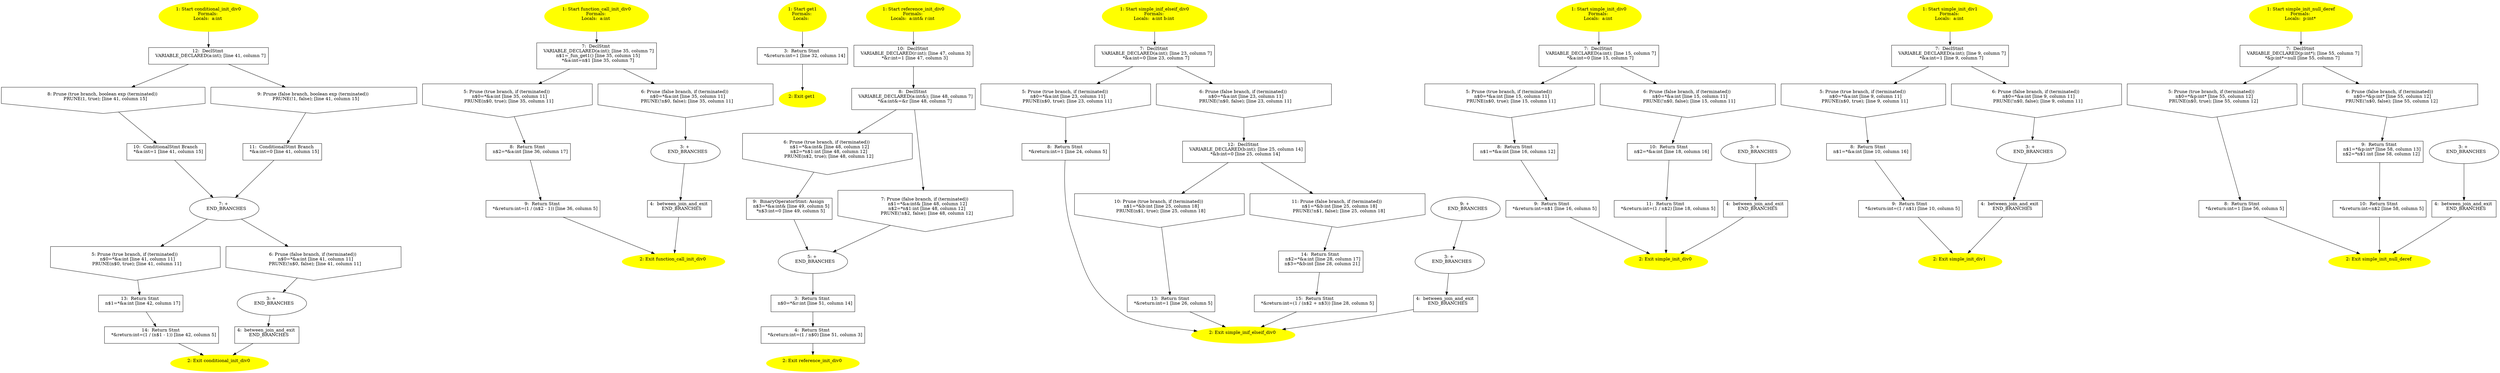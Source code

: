 /* @generated */
digraph cfg {
"conditional_init_div0#15409862859.1a402395676f14ca_1" [label="1: Start conditional_init_div0\nFormals: \nLocals:  a:int \n  " color=yellow style=filled]
	

	 "conditional_init_div0#15409862859.1a402395676f14ca_1" -> "conditional_init_div0#15409862859.1a402395676f14ca_12" ;
"conditional_init_div0#15409862859.1a402395676f14ca_2" [label="2: Exit conditional_init_div0 \n  " color=yellow style=filled]
	

"conditional_init_div0#15409862859.1a402395676f14ca_3" [label="3: + \n   END_BRANCHES\n " ]
	

	 "conditional_init_div0#15409862859.1a402395676f14ca_3" -> "conditional_init_div0#15409862859.1a402395676f14ca_4" ;
"conditional_init_div0#15409862859.1a402395676f14ca_4" [label="4:  between_join_and_exit \n   END_BRANCHES\n " shape="box"]
	

	 "conditional_init_div0#15409862859.1a402395676f14ca_4" -> "conditional_init_div0#15409862859.1a402395676f14ca_2" ;
"conditional_init_div0#15409862859.1a402395676f14ca_5" [label="5: Prune (true branch, if (terminated)) \n   n$0=*&a:int [line 41, column 11]\n  PRUNE(n$0, true); [line 41, column 11]\n " shape="invhouse"]
	

	 "conditional_init_div0#15409862859.1a402395676f14ca_5" -> "conditional_init_div0#15409862859.1a402395676f14ca_13" ;
"conditional_init_div0#15409862859.1a402395676f14ca_6" [label="6: Prune (false branch, if (terminated)) \n   n$0=*&a:int [line 41, column 11]\n  PRUNE(!n$0, false); [line 41, column 11]\n " shape="invhouse"]
	

	 "conditional_init_div0#15409862859.1a402395676f14ca_6" -> "conditional_init_div0#15409862859.1a402395676f14ca_3" ;
"conditional_init_div0#15409862859.1a402395676f14ca_7" [label="7: + \n   END_BRANCHES\n " ]
	

	 "conditional_init_div0#15409862859.1a402395676f14ca_7" -> "conditional_init_div0#15409862859.1a402395676f14ca_5" ;
	 "conditional_init_div0#15409862859.1a402395676f14ca_7" -> "conditional_init_div0#15409862859.1a402395676f14ca_6" ;
"conditional_init_div0#15409862859.1a402395676f14ca_8" [label="8: Prune (true branch, boolean exp (terminated)) \n   PRUNE(1, true); [line 41, column 15]\n " shape="invhouse"]
	

	 "conditional_init_div0#15409862859.1a402395676f14ca_8" -> "conditional_init_div0#15409862859.1a402395676f14ca_10" ;
"conditional_init_div0#15409862859.1a402395676f14ca_9" [label="9: Prune (false branch, boolean exp (terminated)) \n   PRUNE(!1, false); [line 41, column 15]\n " shape="invhouse"]
	

	 "conditional_init_div0#15409862859.1a402395676f14ca_9" -> "conditional_init_div0#15409862859.1a402395676f14ca_11" ;
"conditional_init_div0#15409862859.1a402395676f14ca_10" [label="10:  ConditionalStmt Branch \n   *&a:int=1 [line 41, column 15]\n " shape="box"]
	

	 "conditional_init_div0#15409862859.1a402395676f14ca_10" -> "conditional_init_div0#15409862859.1a402395676f14ca_7" ;
"conditional_init_div0#15409862859.1a402395676f14ca_11" [label="11:  ConditionalStmt Branch \n   *&a:int=0 [line 41, column 15]\n " shape="box"]
	

	 "conditional_init_div0#15409862859.1a402395676f14ca_11" -> "conditional_init_div0#15409862859.1a402395676f14ca_7" ;
"conditional_init_div0#15409862859.1a402395676f14ca_12" [label="12:  DeclStmt \n   VARIABLE_DECLARED(a:int); [line 41, column 7]\n " shape="box"]
	

	 "conditional_init_div0#15409862859.1a402395676f14ca_12" -> "conditional_init_div0#15409862859.1a402395676f14ca_8" ;
	 "conditional_init_div0#15409862859.1a402395676f14ca_12" -> "conditional_init_div0#15409862859.1a402395676f14ca_9" ;
"conditional_init_div0#15409862859.1a402395676f14ca_13" [label="13:  Return Stmt \n   n$1=*&a:int [line 42, column 17]\n " shape="box"]
	

	 "conditional_init_div0#15409862859.1a402395676f14ca_13" -> "conditional_init_div0#15409862859.1a402395676f14ca_14" ;
"conditional_init_div0#15409862859.1a402395676f14ca_14" [label="14:  Return Stmt \n   *&return:int=(1 / (n$1 - 1)) [line 42, column 5]\n " shape="box"]
	

	 "conditional_init_div0#15409862859.1a402395676f14ca_14" -> "conditional_init_div0#15409862859.1a402395676f14ca_2" ;
"function_call_init_div0#745822587.0ec340f42ffbe340_1" [label="1: Start function_call_init_div0\nFormals: \nLocals:  a:int \n  " color=yellow style=filled]
	

	 "function_call_init_div0#745822587.0ec340f42ffbe340_1" -> "function_call_init_div0#745822587.0ec340f42ffbe340_7" ;
"function_call_init_div0#745822587.0ec340f42ffbe340_2" [label="2: Exit function_call_init_div0 \n  " color=yellow style=filled]
	

"function_call_init_div0#745822587.0ec340f42ffbe340_3" [label="3: + \n   END_BRANCHES\n " ]
	

	 "function_call_init_div0#745822587.0ec340f42ffbe340_3" -> "function_call_init_div0#745822587.0ec340f42ffbe340_4" ;
"function_call_init_div0#745822587.0ec340f42ffbe340_4" [label="4:  between_join_and_exit \n   END_BRANCHES\n " shape="box"]
	

	 "function_call_init_div0#745822587.0ec340f42ffbe340_4" -> "function_call_init_div0#745822587.0ec340f42ffbe340_2" ;
"function_call_init_div0#745822587.0ec340f42ffbe340_5" [label="5: Prune (true branch, if (terminated)) \n   n$0=*&a:int [line 35, column 11]\n  PRUNE(n$0, true); [line 35, column 11]\n " shape="invhouse"]
	

	 "function_call_init_div0#745822587.0ec340f42ffbe340_5" -> "function_call_init_div0#745822587.0ec340f42ffbe340_8" ;
"function_call_init_div0#745822587.0ec340f42ffbe340_6" [label="6: Prune (false branch, if (terminated)) \n   n$0=*&a:int [line 35, column 11]\n  PRUNE(!n$0, false); [line 35, column 11]\n " shape="invhouse"]
	

	 "function_call_init_div0#745822587.0ec340f42ffbe340_6" -> "function_call_init_div0#745822587.0ec340f42ffbe340_3" ;
"function_call_init_div0#745822587.0ec340f42ffbe340_7" [label="7:  DeclStmt \n   VARIABLE_DECLARED(a:int); [line 35, column 7]\n  n$1=_fun_get1() [line 35, column 15]\n  *&a:int=n$1 [line 35, column 7]\n " shape="box"]
	

	 "function_call_init_div0#745822587.0ec340f42ffbe340_7" -> "function_call_init_div0#745822587.0ec340f42ffbe340_5" ;
	 "function_call_init_div0#745822587.0ec340f42ffbe340_7" -> "function_call_init_div0#745822587.0ec340f42ffbe340_6" ;
"function_call_init_div0#745822587.0ec340f42ffbe340_8" [label="8:  Return Stmt \n   n$2=*&a:int [line 36, column 17]\n " shape="box"]
	

	 "function_call_init_div0#745822587.0ec340f42ffbe340_8" -> "function_call_init_div0#745822587.0ec340f42ffbe340_9" ;
"function_call_init_div0#745822587.0ec340f42ffbe340_9" [label="9:  Return Stmt \n   *&return:int=(1 / (n$2 - 1)) [line 36, column 5]\n " shape="box"]
	

	 "function_call_init_div0#745822587.0ec340f42ffbe340_9" -> "function_call_init_div0#745822587.0ec340f42ffbe340_2" ;
"get1#13610294053118758587.bb56087449b1c212_1" [label="1: Start get1\nFormals: \nLocals:  \n  " color=yellow style=filled]
	

	 "get1#13610294053118758587.bb56087449b1c212_1" -> "get1#13610294053118758587.bb56087449b1c212_3" ;
"get1#13610294053118758587.bb56087449b1c212_2" [label="2: Exit get1 \n  " color=yellow style=filled]
	

"get1#13610294053118758587.bb56087449b1c212_3" [label="3:  Return Stmt \n   *&return:int=1 [line 32, column 14]\n " shape="box"]
	

	 "get1#13610294053118758587.bb56087449b1c212_3" -> "get1#13610294053118758587.bb56087449b1c212_2" ;
"reference_init_div0#8765531464226.66e8a6545ef6e464_1" [label="1: Start reference_init_div0\nFormals: \nLocals:  a:int& r:int \n  " color=yellow style=filled]
	

	 "reference_init_div0#8765531464226.66e8a6545ef6e464_1" -> "reference_init_div0#8765531464226.66e8a6545ef6e464_10" ;
"reference_init_div0#8765531464226.66e8a6545ef6e464_2" [label="2: Exit reference_init_div0 \n  " color=yellow style=filled]
	

"reference_init_div0#8765531464226.66e8a6545ef6e464_3" [label="3:  Return Stmt \n   n$0=*&r:int [line 51, column 14]\n " shape="box"]
	

	 "reference_init_div0#8765531464226.66e8a6545ef6e464_3" -> "reference_init_div0#8765531464226.66e8a6545ef6e464_4" ;
"reference_init_div0#8765531464226.66e8a6545ef6e464_4" [label="4:  Return Stmt \n   *&return:int=(1 / n$0) [line 51, column 3]\n " shape="box"]
	

	 "reference_init_div0#8765531464226.66e8a6545ef6e464_4" -> "reference_init_div0#8765531464226.66e8a6545ef6e464_2" ;
"reference_init_div0#8765531464226.66e8a6545ef6e464_5" [label="5: + \n   END_BRANCHES\n " ]
	

	 "reference_init_div0#8765531464226.66e8a6545ef6e464_5" -> "reference_init_div0#8765531464226.66e8a6545ef6e464_3" ;
"reference_init_div0#8765531464226.66e8a6545ef6e464_6" [label="6: Prune (true branch, if (terminated)) \n   n$1=*&a:int& [line 48, column 12]\n  n$2=*n$1:int [line 48, column 12]\n  PRUNE(n$2, true); [line 48, column 12]\n " shape="invhouse"]
	

	 "reference_init_div0#8765531464226.66e8a6545ef6e464_6" -> "reference_init_div0#8765531464226.66e8a6545ef6e464_9" ;
"reference_init_div0#8765531464226.66e8a6545ef6e464_7" [label="7: Prune (false branch, if (terminated)) \n   n$1=*&a:int& [line 48, column 12]\n  n$2=*n$1:int [line 48, column 12]\n  PRUNE(!n$2, false); [line 48, column 12]\n " shape="invhouse"]
	

	 "reference_init_div0#8765531464226.66e8a6545ef6e464_7" -> "reference_init_div0#8765531464226.66e8a6545ef6e464_5" ;
"reference_init_div0#8765531464226.66e8a6545ef6e464_8" [label="8:  DeclStmt \n   VARIABLE_DECLARED(a:int&); [line 48, column 7]\n  *&a:int&=&r [line 48, column 7]\n " shape="box"]
	

	 "reference_init_div0#8765531464226.66e8a6545ef6e464_8" -> "reference_init_div0#8765531464226.66e8a6545ef6e464_6" ;
	 "reference_init_div0#8765531464226.66e8a6545ef6e464_8" -> "reference_init_div0#8765531464226.66e8a6545ef6e464_7" ;
"reference_init_div0#8765531464226.66e8a6545ef6e464_9" [label="9:  BinaryOperatorStmt: Assign \n   n$3=*&a:int& [line 49, column 5]\n  *n$3:int=0 [line 49, column 5]\n " shape="box"]
	

	 "reference_init_div0#8765531464226.66e8a6545ef6e464_9" -> "reference_init_div0#8765531464226.66e8a6545ef6e464_5" ;
"reference_init_div0#8765531464226.66e8a6545ef6e464_10" [label="10:  DeclStmt \n   VARIABLE_DECLARED(r:int); [line 47, column 3]\n  *&r:int=1 [line 47, column 3]\n " shape="box"]
	

	 "reference_init_div0#8765531464226.66e8a6545ef6e464_10" -> "reference_init_div0#8765531464226.66e8a6545ef6e464_8" ;
"simple_inif_elseif_div0#175754149.c8ccefe72cee28b4_1" [label="1: Start simple_inif_elseif_div0\nFormals: \nLocals:  a:int b:int \n  " color=yellow style=filled]
	

	 "simple_inif_elseif_div0#175754149.c8ccefe72cee28b4_1" -> "simple_inif_elseif_div0#175754149.c8ccefe72cee28b4_7" ;
"simple_inif_elseif_div0#175754149.c8ccefe72cee28b4_2" [label="2: Exit simple_inif_elseif_div0 \n  " color=yellow style=filled]
	

"simple_inif_elseif_div0#175754149.c8ccefe72cee28b4_3" [label="3: + \n   END_BRANCHES\n " ]
	

	 "simple_inif_elseif_div0#175754149.c8ccefe72cee28b4_3" -> "simple_inif_elseif_div0#175754149.c8ccefe72cee28b4_4" ;
"simple_inif_elseif_div0#175754149.c8ccefe72cee28b4_4" [label="4:  between_join_and_exit \n   END_BRANCHES\n " shape="box"]
	

	 "simple_inif_elseif_div0#175754149.c8ccefe72cee28b4_4" -> "simple_inif_elseif_div0#175754149.c8ccefe72cee28b4_2" ;
"simple_inif_elseif_div0#175754149.c8ccefe72cee28b4_5" [label="5: Prune (true branch, if (terminated)) \n   n$0=*&a:int [line 23, column 11]\n  PRUNE(n$0, true); [line 23, column 11]\n " shape="invhouse"]
	

	 "simple_inif_elseif_div0#175754149.c8ccefe72cee28b4_5" -> "simple_inif_elseif_div0#175754149.c8ccefe72cee28b4_8" ;
"simple_inif_elseif_div0#175754149.c8ccefe72cee28b4_6" [label="6: Prune (false branch, if (terminated)) \n   n$0=*&a:int [line 23, column 11]\n  PRUNE(!n$0, false); [line 23, column 11]\n " shape="invhouse"]
	

	 "simple_inif_elseif_div0#175754149.c8ccefe72cee28b4_6" -> "simple_inif_elseif_div0#175754149.c8ccefe72cee28b4_12" ;
"simple_inif_elseif_div0#175754149.c8ccefe72cee28b4_7" [label="7:  DeclStmt \n   VARIABLE_DECLARED(a:int); [line 23, column 7]\n  *&a:int=0 [line 23, column 7]\n " shape="box"]
	

	 "simple_inif_elseif_div0#175754149.c8ccefe72cee28b4_7" -> "simple_inif_elseif_div0#175754149.c8ccefe72cee28b4_5" ;
	 "simple_inif_elseif_div0#175754149.c8ccefe72cee28b4_7" -> "simple_inif_elseif_div0#175754149.c8ccefe72cee28b4_6" ;
"simple_inif_elseif_div0#175754149.c8ccefe72cee28b4_8" [label="8:  Return Stmt \n   *&return:int=1 [line 24, column 5]\n " shape="box"]
	

	 "simple_inif_elseif_div0#175754149.c8ccefe72cee28b4_8" -> "simple_inif_elseif_div0#175754149.c8ccefe72cee28b4_2" ;
"simple_inif_elseif_div0#175754149.c8ccefe72cee28b4_9" [label="9: + \n   END_BRANCHES\n " ]
	

	 "simple_inif_elseif_div0#175754149.c8ccefe72cee28b4_9" -> "simple_inif_elseif_div0#175754149.c8ccefe72cee28b4_3" ;
"simple_inif_elseif_div0#175754149.c8ccefe72cee28b4_10" [label="10: Prune (true branch, if (terminated)) \n   n$1=*&b:int [line 25, column 18]\n  PRUNE(n$1, true); [line 25, column 18]\n " shape="invhouse"]
	

	 "simple_inif_elseif_div0#175754149.c8ccefe72cee28b4_10" -> "simple_inif_elseif_div0#175754149.c8ccefe72cee28b4_13" ;
"simple_inif_elseif_div0#175754149.c8ccefe72cee28b4_11" [label="11: Prune (false branch, if (terminated)) \n   n$1=*&b:int [line 25, column 18]\n  PRUNE(!n$1, false); [line 25, column 18]\n " shape="invhouse"]
	

	 "simple_inif_elseif_div0#175754149.c8ccefe72cee28b4_11" -> "simple_inif_elseif_div0#175754149.c8ccefe72cee28b4_14" ;
"simple_inif_elseif_div0#175754149.c8ccefe72cee28b4_12" [label="12:  DeclStmt \n   VARIABLE_DECLARED(b:int); [line 25, column 14]\n  *&b:int=0 [line 25, column 14]\n " shape="box"]
	

	 "simple_inif_elseif_div0#175754149.c8ccefe72cee28b4_12" -> "simple_inif_elseif_div0#175754149.c8ccefe72cee28b4_10" ;
	 "simple_inif_elseif_div0#175754149.c8ccefe72cee28b4_12" -> "simple_inif_elseif_div0#175754149.c8ccefe72cee28b4_11" ;
"simple_inif_elseif_div0#175754149.c8ccefe72cee28b4_13" [label="13:  Return Stmt \n   *&return:int=1 [line 26, column 5]\n " shape="box"]
	

	 "simple_inif_elseif_div0#175754149.c8ccefe72cee28b4_13" -> "simple_inif_elseif_div0#175754149.c8ccefe72cee28b4_2" ;
"simple_inif_elseif_div0#175754149.c8ccefe72cee28b4_14" [label="14:  Return Stmt \n   n$2=*&a:int [line 28, column 17]\n  n$3=*&b:int [line 28, column 21]\n " shape="box"]
	

	 "simple_inif_elseif_div0#175754149.c8ccefe72cee28b4_14" -> "simple_inif_elseif_div0#175754149.c8ccefe72cee28b4_15" ;
"simple_inif_elseif_div0#175754149.c8ccefe72cee28b4_15" [label="15:  Return Stmt \n   *&return:int=(1 / (n$2 + n$3)) [line 28, column 5]\n " shape="box"]
	

	 "simple_inif_elseif_div0#175754149.c8ccefe72cee28b4_15" -> "simple_inif_elseif_div0#175754149.c8ccefe72cee28b4_2" ;
"simple_init_div0#1174542552937651.212fa73086397a0d_1" [label="1: Start simple_init_div0\nFormals: \nLocals:  a:int \n  " color=yellow style=filled]
	

	 "simple_init_div0#1174542552937651.212fa73086397a0d_1" -> "simple_init_div0#1174542552937651.212fa73086397a0d_7" ;
"simple_init_div0#1174542552937651.212fa73086397a0d_2" [label="2: Exit simple_init_div0 \n  " color=yellow style=filled]
	

"simple_init_div0#1174542552937651.212fa73086397a0d_3" [label="3: + \n   END_BRANCHES\n " ]
	

	 "simple_init_div0#1174542552937651.212fa73086397a0d_3" -> "simple_init_div0#1174542552937651.212fa73086397a0d_4" ;
"simple_init_div0#1174542552937651.212fa73086397a0d_4" [label="4:  between_join_and_exit \n   END_BRANCHES\n " shape="box"]
	

	 "simple_init_div0#1174542552937651.212fa73086397a0d_4" -> "simple_init_div0#1174542552937651.212fa73086397a0d_2" ;
"simple_init_div0#1174542552937651.212fa73086397a0d_5" [label="5: Prune (true branch, if (terminated)) \n   n$0=*&a:int [line 15, column 11]\n  PRUNE(n$0, true); [line 15, column 11]\n " shape="invhouse"]
	

	 "simple_init_div0#1174542552937651.212fa73086397a0d_5" -> "simple_init_div0#1174542552937651.212fa73086397a0d_8" ;
"simple_init_div0#1174542552937651.212fa73086397a0d_6" [label="6: Prune (false branch, if (terminated)) \n   n$0=*&a:int [line 15, column 11]\n  PRUNE(!n$0, false); [line 15, column 11]\n " shape="invhouse"]
	

	 "simple_init_div0#1174542552937651.212fa73086397a0d_6" -> "simple_init_div0#1174542552937651.212fa73086397a0d_10" ;
"simple_init_div0#1174542552937651.212fa73086397a0d_7" [label="7:  DeclStmt \n   VARIABLE_DECLARED(a:int); [line 15, column 7]\n  *&a:int=0 [line 15, column 7]\n " shape="box"]
	

	 "simple_init_div0#1174542552937651.212fa73086397a0d_7" -> "simple_init_div0#1174542552937651.212fa73086397a0d_5" ;
	 "simple_init_div0#1174542552937651.212fa73086397a0d_7" -> "simple_init_div0#1174542552937651.212fa73086397a0d_6" ;
"simple_init_div0#1174542552937651.212fa73086397a0d_8" [label="8:  Return Stmt \n   n$1=*&a:int [line 16, column 12]\n " shape="box"]
	

	 "simple_init_div0#1174542552937651.212fa73086397a0d_8" -> "simple_init_div0#1174542552937651.212fa73086397a0d_9" ;
"simple_init_div0#1174542552937651.212fa73086397a0d_9" [label="9:  Return Stmt \n   *&return:int=n$1 [line 16, column 5]\n " shape="box"]
	

	 "simple_init_div0#1174542552937651.212fa73086397a0d_9" -> "simple_init_div0#1174542552937651.212fa73086397a0d_2" ;
"simple_init_div0#1174542552937651.212fa73086397a0d_10" [label="10:  Return Stmt \n   n$2=*&a:int [line 18, column 16]\n " shape="box"]
	

	 "simple_init_div0#1174542552937651.212fa73086397a0d_10" -> "simple_init_div0#1174542552937651.212fa73086397a0d_11" ;
"simple_init_div0#1174542552937651.212fa73086397a0d_11" [label="11:  Return Stmt \n   *&return:int=(1 / n$2) [line 18, column 5]\n " shape="box"]
	

	 "simple_init_div0#1174542552937651.212fa73086397a0d_11" -> "simple_init_div0#1174542552937651.212fa73086397a0d_2" ;
"simple_init_div1#1174627215333004.0563640869475a46_1" [label="1: Start simple_init_div1\nFormals: \nLocals:  a:int \n  " color=yellow style=filled]
	

	 "simple_init_div1#1174627215333004.0563640869475a46_1" -> "simple_init_div1#1174627215333004.0563640869475a46_7" ;
"simple_init_div1#1174627215333004.0563640869475a46_2" [label="2: Exit simple_init_div1 \n  " color=yellow style=filled]
	

"simple_init_div1#1174627215333004.0563640869475a46_3" [label="3: + \n   END_BRANCHES\n " ]
	

	 "simple_init_div1#1174627215333004.0563640869475a46_3" -> "simple_init_div1#1174627215333004.0563640869475a46_4" ;
"simple_init_div1#1174627215333004.0563640869475a46_4" [label="4:  between_join_and_exit \n   END_BRANCHES\n " shape="box"]
	

	 "simple_init_div1#1174627215333004.0563640869475a46_4" -> "simple_init_div1#1174627215333004.0563640869475a46_2" ;
"simple_init_div1#1174627215333004.0563640869475a46_5" [label="5: Prune (true branch, if (terminated)) \n   n$0=*&a:int [line 9, column 11]\n  PRUNE(n$0, true); [line 9, column 11]\n " shape="invhouse"]
	

	 "simple_init_div1#1174627215333004.0563640869475a46_5" -> "simple_init_div1#1174627215333004.0563640869475a46_8" ;
"simple_init_div1#1174627215333004.0563640869475a46_6" [label="6: Prune (false branch, if (terminated)) \n   n$0=*&a:int [line 9, column 11]\n  PRUNE(!n$0, false); [line 9, column 11]\n " shape="invhouse"]
	

	 "simple_init_div1#1174627215333004.0563640869475a46_6" -> "simple_init_div1#1174627215333004.0563640869475a46_3" ;
"simple_init_div1#1174627215333004.0563640869475a46_7" [label="7:  DeclStmt \n   VARIABLE_DECLARED(a:int); [line 9, column 7]\n  *&a:int=1 [line 9, column 7]\n " shape="box"]
	

	 "simple_init_div1#1174627215333004.0563640869475a46_7" -> "simple_init_div1#1174627215333004.0563640869475a46_5" ;
	 "simple_init_div1#1174627215333004.0563640869475a46_7" -> "simple_init_div1#1174627215333004.0563640869475a46_6" ;
"simple_init_div1#1174627215333004.0563640869475a46_8" [label="8:  Return Stmt \n   n$1=*&a:int [line 10, column 16]\n " shape="box"]
	

	 "simple_init_div1#1174627215333004.0563640869475a46_8" -> "simple_init_div1#1174627215333004.0563640869475a46_9" ;
"simple_init_div1#1174627215333004.0563640869475a46_9" [label="9:  Return Stmt \n   *&return:int=(1 / n$1) [line 10, column 5]\n " shape="box"]
	

	 "simple_init_div1#1174627215333004.0563640869475a46_9" -> "simple_init_div1#1174627215333004.0563640869475a46_2" ;
"simple_init_null_deref#4388790903.3931bff4c48c8b02_1" [label="1: Start simple_init_null_deref\nFormals: \nLocals:  p:int* \n  " color=yellow style=filled]
	

	 "simple_init_null_deref#4388790903.3931bff4c48c8b02_1" -> "simple_init_null_deref#4388790903.3931bff4c48c8b02_7" ;
"simple_init_null_deref#4388790903.3931bff4c48c8b02_2" [label="2: Exit simple_init_null_deref \n  " color=yellow style=filled]
	

"simple_init_null_deref#4388790903.3931bff4c48c8b02_3" [label="3: + \n   END_BRANCHES\n " ]
	

	 "simple_init_null_deref#4388790903.3931bff4c48c8b02_3" -> "simple_init_null_deref#4388790903.3931bff4c48c8b02_4" ;
"simple_init_null_deref#4388790903.3931bff4c48c8b02_4" [label="4:  between_join_and_exit \n   END_BRANCHES\n " shape="box"]
	

	 "simple_init_null_deref#4388790903.3931bff4c48c8b02_4" -> "simple_init_null_deref#4388790903.3931bff4c48c8b02_2" ;
"simple_init_null_deref#4388790903.3931bff4c48c8b02_5" [label="5: Prune (true branch, if (terminated)) \n   n$0=*&p:int* [line 55, column 12]\n  PRUNE(n$0, true); [line 55, column 12]\n " shape="invhouse"]
	

	 "simple_init_null_deref#4388790903.3931bff4c48c8b02_5" -> "simple_init_null_deref#4388790903.3931bff4c48c8b02_8" ;
"simple_init_null_deref#4388790903.3931bff4c48c8b02_6" [label="6: Prune (false branch, if (terminated)) \n   n$0=*&p:int* [line 55, column 12]\n  PRUNE(!n$0, false); [line 55, column 12]\n " shape="invhouse"]
	

	 "simple_init_null_deref#4388790903.3931bff4c48c8b02_6" -> "simple_init_null_deref#4388790903.3931bff4c48c8b02_9" ;
"simple_init_null_deref#4388790903.3931bff4c48c8b02_7" [label="7:  DeclStmt \n   VARIABLE_DECLARED(p:int*); [line 55, column 7]\n  *&p:int*=null [line 55, column 7]\n " shape="box"]
	

	 "simple_init_null_deref#4388790903.3931bff4c48c8b02_7" -> "simple_init_null_deref#4388790903.3931bff4c48c8b02_5" ;
	 "simple_init_null_deref#4388790903.3931bff4c48c8b02_7" -> "simple_init_null_deref#4388790903.3931bff4c48c8b02_6" ;
"simple_init_null_deref#4388790903.3931bff4c48c8b02_8" [label="8:  Return Stmt \n   *&return:int=1 [line 56, column 5]\n " shape="box"]
	

	 "simple_init_null_deref#4388790903.3931bff4c48c8b02_8" -> "simple_init_null_deref#4388790903.3931bff4c48c8b02_2" ;
"simple_init_null_deref#4388790903.3931bff4c48c8b02_9" [label="9:  Return Stmt \n   n$1=*&p:int* [line 58, column 13]\n  n$2=*n$1:int [line 58, column 12]\n " shape="box"]
	

	 "simple_init_null_deref#4388790903.3931bff4c48c8b02_9" -> "simple_init_null_deref#4388790903.3931bff4c48c8b02_10" ;
"simple_init_null_deref#4388790903.3931bff4c48c8b02_10" [label="10:  Return Stmt \n   *&return:int=n$2 [line 58, column 5]\n " shape="box"]
	

	 "simple_init_null_deref#4388790903.3931bff4c48c8b02_10" -> "simple_init_null_deref#4388790903.3931bff4c48c8b02_2" ;
}
